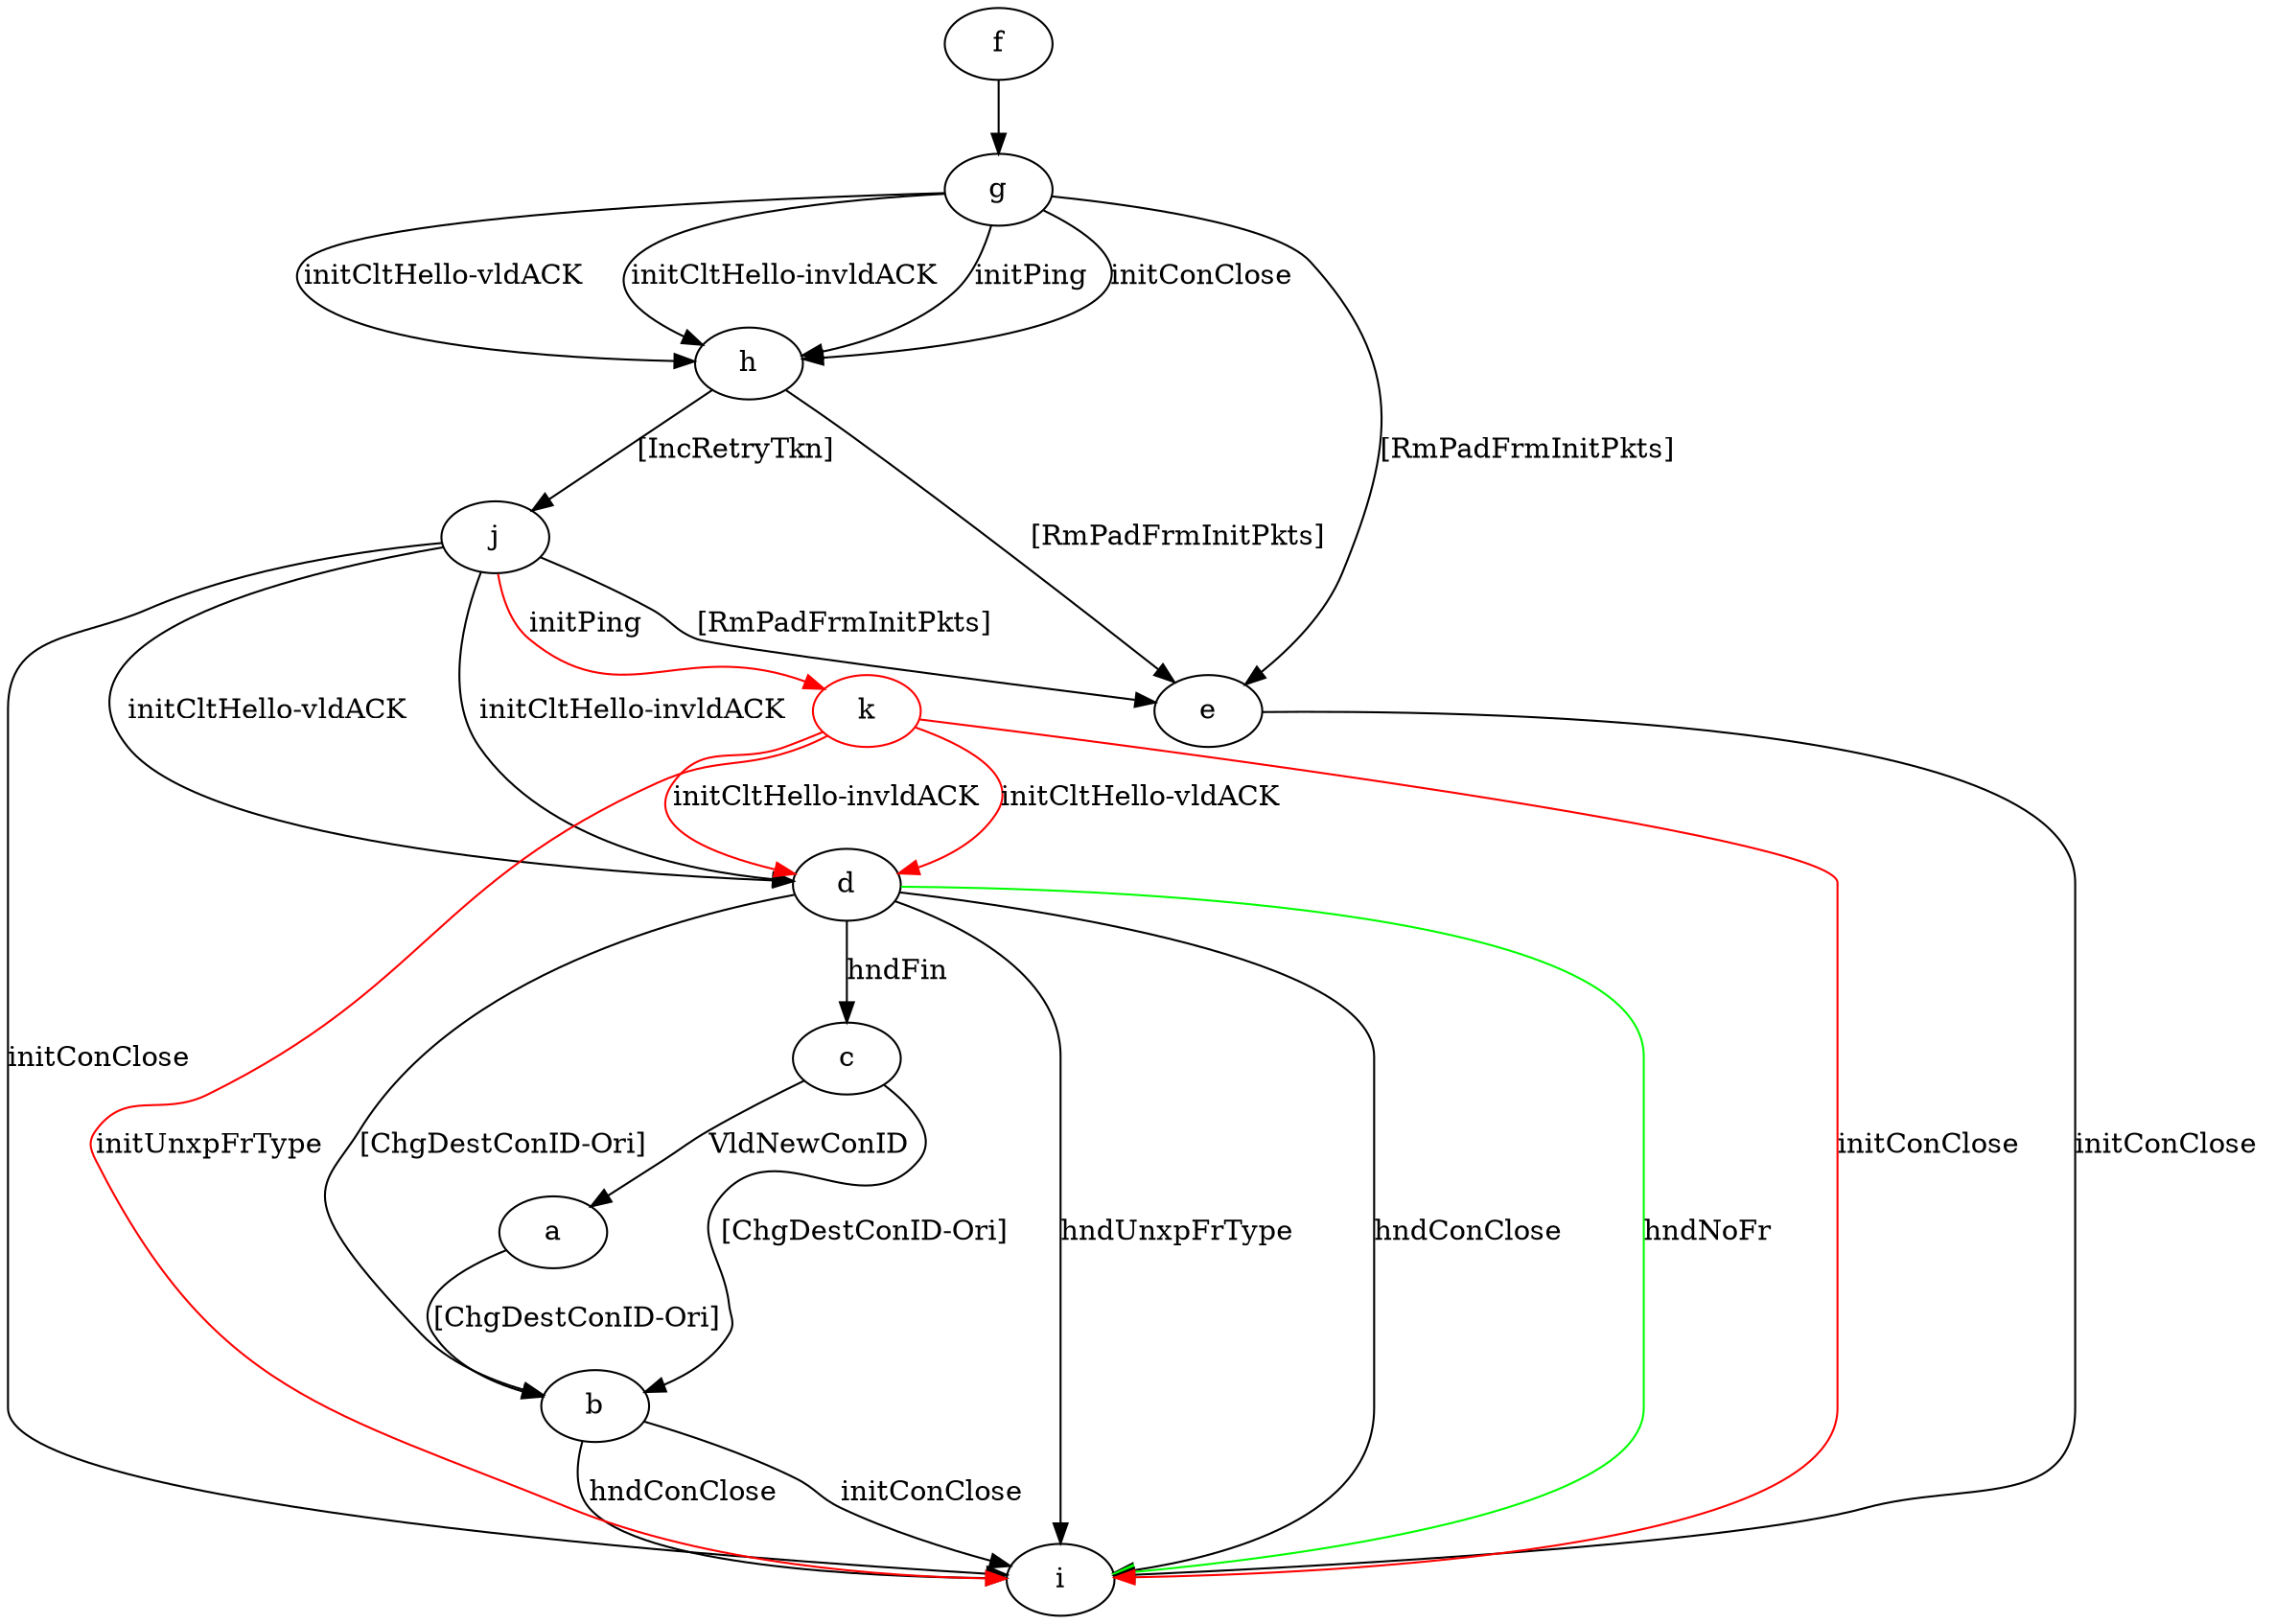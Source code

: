 digraph "" {
	a -> b	[key=0,
		label="[ChgDestConID-Ori] "];
	b -> i	[key=0,
		label="initConClose "];
	b -> i	[key=1,
		label="hndConClose "];
	c -> a	[key=0,
		label="VldNewConID "];
	c -> b	[key=0,
		label="[ChgDestConID-Ori] "];
	d -> b	[key=0,
		label="[ChgDestConID-Ori] "];
	d -> c	[key=0,
		label="hndFin "];
	d -> i	[key=0,
		label="hndUnxpFrType "];
	d -> i	[key=1,
		label="hndConClose "];
	d -> i	[key=2,
		color=green,
		label="hndNoFr "];
	e -> i	[key=0,
		label="initConClose "];
	f -> g	[key=0];
	g -> e	[key=0,
		label="[RmPadFrmInitPkts] "];
	g -> h	[key=0,
		label="initPing "];
	g -> h	[key=1,
		label="initConClose "];
	g -> h	[key=2,
		label="initCltHello-vldACK "];
	g -> h	[key=3,
		label="initCltHello-invldACK "];
	h -> e	[key=0,
		label="[RmPadFrmInitPkts] "];
	h -> j	[key=0,
		label="[IncRetryTkn] "];
	j -> d	[key=0,
		label="initCltHello-vldACK "];
	j -> d	[key=1,
		label="initCltHello-invldACK "];
	j -> e	[key=0,
		label="[RmPadFrmInitPkts] "];
	j -> i	[key=0,
		label="initConClose "];
	k	[color=red];
	j -> k	[key=0,
		color=red,
		label="initPing "];
	k -> d	[key=0,
		color=red,
		label="initCltHello-vldACK "];
	k -> d	[key=1,
		color=red,
		label="initCltHello-invldACK "];
	k -> i	[key=0,
		color=red,
		label="initConClose "];
	k -> i	[key=1,
		color=red,
		label="initUnxpFrType "];
}
